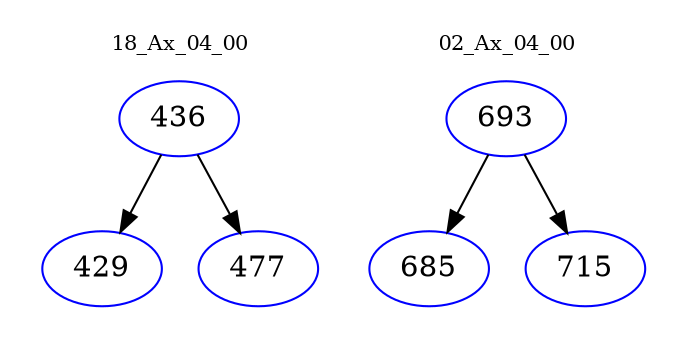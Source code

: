 digraph{
subgraph cluster_0 {
color = white
label = "18_Ax_04_00";
fontsize=10;
T0_436 [label="436", color="blue"]
T0_436 -> T0_429 [color="black"]
T0_429 [label="429", color="blue"]
T0_436 -> T0_477 [color="black"]
T0_477 [label="477", color="blue"]
}
subgraph cluster_1 {
color = white
label = "02_Ax_04_00";
fontsize=10;
T1_693 [label="693", color="blue"]
T1_693 -> T1_685 [color="black"]
T1_685 [label="685", color="blue"]
T1_693 -> T1_715 [color="black"]
T1_715 [label="715", color="blue"]
}
}
